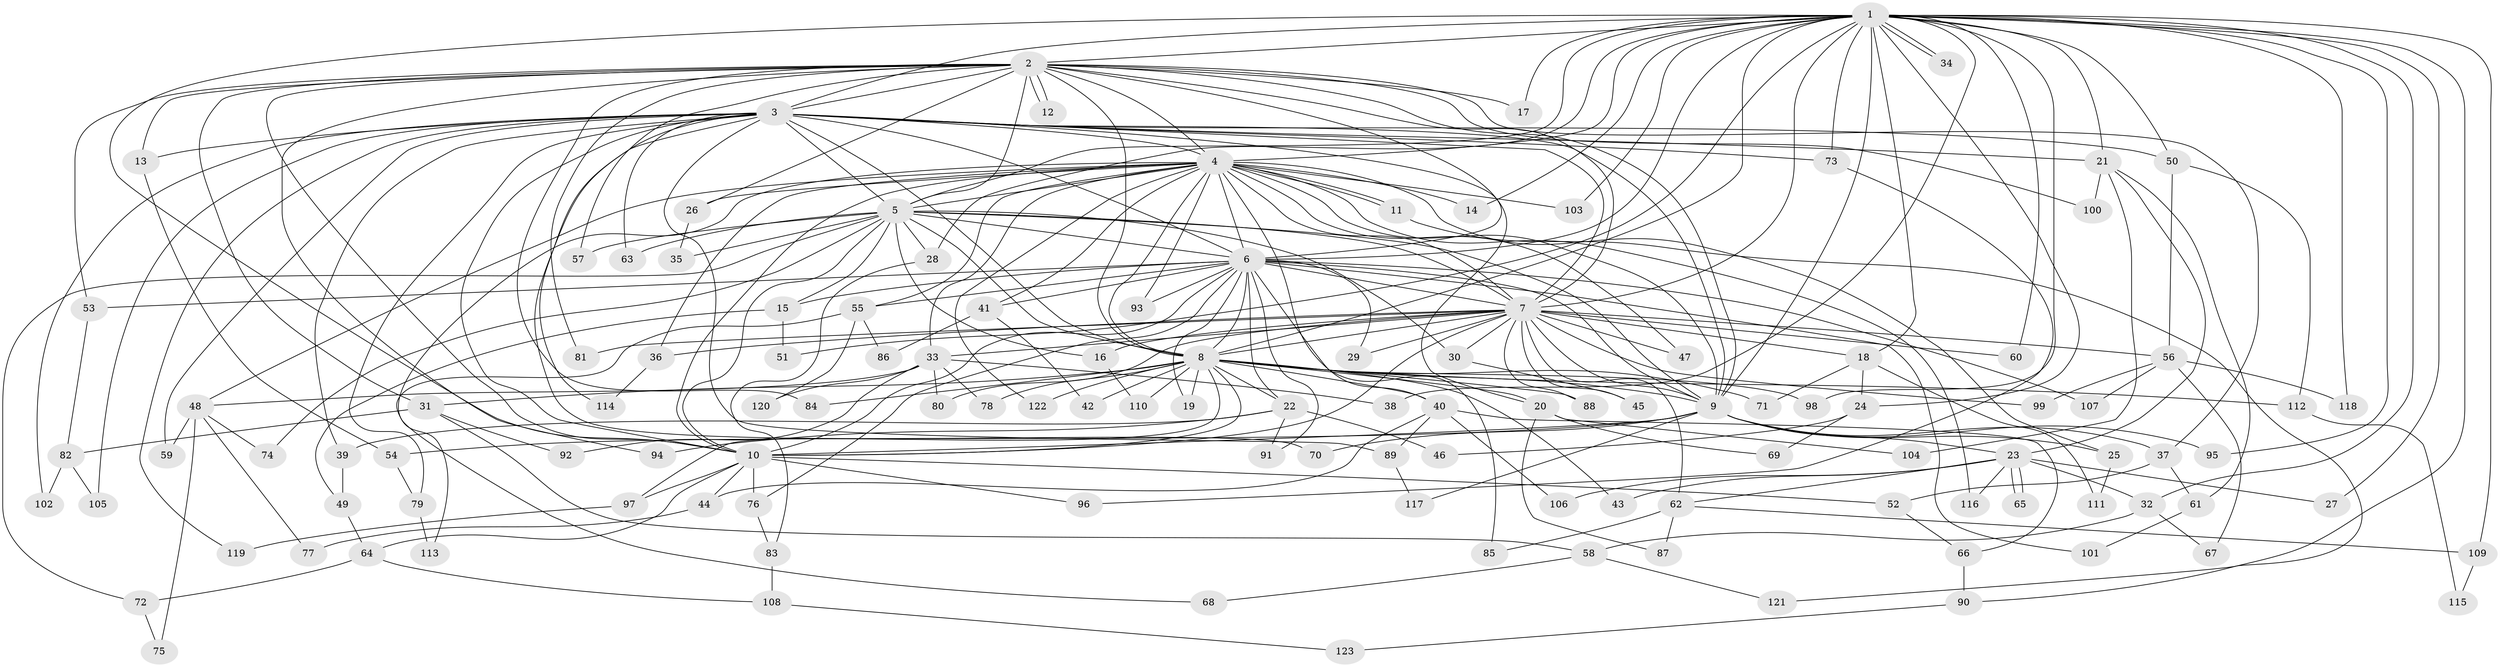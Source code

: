 // coarse degree distribution, {14: 0.02631578947368421, 17: 0.02631578947368421, 16: 0.02631578947368421, 19: 0.05263157894736842, 13: 0.05263157894736842, 12: 0.02631578947368421, 11: 0.02631578947368421, 4: 0.10526315789473684, 5: 0.05263157894736842, 10: 0.05263157894736842, 8: 0.10526315789473684, 6: 0.02631578947368421, 7: 0.10526315789473684, 3: 0.21052631578947367, 2: 0.10526315789473684}
// Generated by graph-tools (version 1.1) at 2025/49/03/04/25 22:49:21]
// undirected, 123 vertices, 271 edges
graph export_dot {
  node [color=gray90,style=filled];
  1;
  2;
  3;
  4;
  5;
  6;
  7;
  8;
  9;
  10;
  11;
  12;
  13;
  14;
  15;
  16;
  17;
  18;
  19;
  20;
  21;
  22;
  23;
  24;
  25;
  26;
  27;
  28;
  29;
  30;
  31;
  32;
  33;
  34;
  35;
  36;
  37;
  38;
  39;
  40;
  41;
  42;
  43;
  44;
  45;
  46;
  47;
  48;
  49;
  50;
  51;
  52;
  53;
  54;
  55;
  56;
  57;
  58;
  59;
  60;
  61;
  62;
  63;
  64;
  65;
  66;
  67;
  68;
  69;
  70;
  71;
  72;
  73;
  74;
  75;
  76;
  77;
  78;
  79;
  80;
  81;
  82;
  83;
  84;
  85;
  86;
  87;
  88;
  89;
  90;
  91;
  92;
  93;
  94;
  95;
  96;
  97;
  98;
  99;
  100;
  101;
  102;
  103;
  104;
  105;
  106;
  107;
  108;
  109;
  110;
  111;
  112;
  113;
  114;
  115;
  116;
  117;
  118;
  119;
  120;
  121;
  122;
  123;
  1 -- 2;
  1 -- 3;
  1 -- 4;
  1 -- 5;
  1 -- 6;
  1 -- 7;
  1 -- 8;
  1 -- 9;
  1 -- 10;
  1 -- 14;
  1 -- 17;
  1 -- 18;
  1 -- 21;
  1 -- 24;
  1 -- 27;
  1 -- 28;
  1 -- 32;
  1 -- 34;
  1 -- 34;
  1 -- 38;
  1 -- 50;
  1 -- 51;
  1 -- 60;
  1 -- 73;
  1 -- 95;
  1 -- 98;
  1 -- 103;
  1 -- 109;
  1 -- 118;
  1 -- 121;
  2 -- 3;
  2 -- 4;
  2 -- 5;
  2 -- 6;
  2 -- 7;
  2 -- 8;
  2 -- 9;
  2 -- 10;
  2 -- 12;
  2 -- 12;
  2 -- 13;
  2 -- 17;
  2 -- 26;
  2 -- 31;
  2 -- 37;
  2 -- 53;
  2 -- 57;
  2 -- 81;
  2 -- 84;
  2 -- 94;
  2 -- 100;
  3 -- 4;
  3 -- 5;
  3 -- 6;
  3 -- 7;
  3 -- 8;
  3 -- 9;
  3 -- 10;
  3 -- 13;
  3 -- 20;
  3 -- 21;
  3 -- 39;
  3 -- 50;
  3 -- 59;
  3 -- 63;
  3 -- 70;
  3 -- 73;
  3 -- 79;
  3 -- 89;
  3 -- 102;
  3 -- 105;
  3 -- 114;
  3 -- 119;
  4 -- 5;
  4 -- 6;
  4 -- 7;
  4 -- 8;
  4 -- 9;
  4 -- 10;
  4 -- 11;
  4 -- 11;
  4 -- 14;
  4 -- 25;
  4 -- 26;
  4 -- 33;
  4 -- 36;
  4 -- 40;
  4 -- 41;
  4 -- 47;
  4 -- 48;
  4 -- 55;
  4 -- 68;
  4 -- 93;
  4 -- 103;
  4 -- 116;
  4 -- 122;
  5 -- 6;
  5 -- 7;
  5 -- 8;
  5 -- 9;
  5 -- 10;
  5 -- 15;
  5 -- 16;
  5 -- 28;
  5 -- 30;
  5 -- 35;
  5 -- 57;
  5 -- 63;
  5 -- 72;
  5 -- 74;
  6 -- 7;
  6 -- 8;
  6 -- 9;
  6 -- 10;
  6 -- 15;
  6 -- 19;
  6 -- 22;
  6 -- 29;
  6 -- 41;
  6 -- 53;
  6 -- 55;
  6 -- 76;
  6 -- 85;
  6 -- 91;
  6 -- 93;
  6 -- 101;
  6 -- 107;
  7 -- 8;
  7 -- 9;
  7 -- 10;
  7 -- 16;
  7 -- 18;
  7 -- 29;
  7 -- 30;
  7 -- 33;
  7 -- 36;
  7 -- 45;
  7 -- 47;
  7 -- 56;
  7 -- 60;
  7 -- 62;
  7 -- 80;
  7 -- 81;
  7 -- 88;
  7 -- 99;
  8 -- 9;
  8 -- 10;
  8 -- 19;
  8 -- 20;
  8 -- 22;
  8 -- 31;
  8 -- 40;
  8 -- 42;
  8 -- 43;
  8 -- 71;
  8 -- 78;
  8 -- 84;
  8 -- 88;
  8 -- 97;
  8 -- 98;
  8 -- 110;
  8 -- 112;
  8 -- 122;
  9 -- 10;
  9 -- 23;
  9 -- 25;
  9 -- 37;
  9 -- 54;
  9 -- 70;
  9 -- 95;
  9 -- 117;
  10 -- 44;
  10 -- 52;
  10 -- 64;
  10 -- 76;
  10 -- 96;
  10 -- 97;
  11 -- 90;
  13 -- 54;
  15 -- 49;
  15 -- 51;
  16 -- 110;
  18 -- 24;
  18 -- 71;
  18 -- 111;
  20 -- 69;
  20 -- 87;
  20 -- 104;
  21 -- 23;
  21 -- 61;
  21 -- 100;
  21 -- 104;
  22 -- 39;
  22 -- 46;
  22 -- 91;
  22 -- 94;
  23 -- 27;
  23 -- 32;
  23 -- 43;
  23 -- 62;
  23 -- 65;
  23 -- 65;
  23 -- 106;
  23 -- 116;
  24 -- 46;
  24 -- 69;
  25 -- 111;
  26 -- 35;
  28 -- 83;
  30 -- 45;
  31 -- 58;
  31 -- 82;
  31 -- 92;
  32 -- 58;
  32 -- 67;
  33 -- 38;
  33 -- 48;
  33 -- 78;
  33 -- 80;
  33 -- 92;
  33 -- 120;
  36 -- 114;
  37 -- 52;
  37 -- 61;
  39 -- 49;
  40 -- 44;
  40 -- 66;
  40 -- 89;
  40 -- 106;
  41 -- 42;
  41 -- 86;
  44 -- 77;
  48 -- 59;
  48 -- 74;
  48 -- 75;
  48 -- 77;
  49 -- 64;
  50 -- 56;
  50 -- 112;
  52 -- 66;
  53 -- 82;
  54 -- 79;
  55 -- 86;
  55 -- 113;
  55 -- 120;
  56 -- 67;
  56 -- 99;
  56 -- 107;
  56 -- 118;
  58 -- 68;
  58 -- 121;
  61 -- 101;
  62 -- 85;
  62 -- 87;
  62 -- 109;
  64 -- 72;
  64 -- 108;
  66 -- 90;
  72 -- 75;
  73 -- 96;
  76 -- 83;
  79 -- 113;
  82 -- 102;
  82 -- 105;
  83 -- 108;
  89 -- 117;
  90 -- 123;
  97 -- 119;
  108 -- 123;
  109 -- 115;
  112 -- 115;
}
